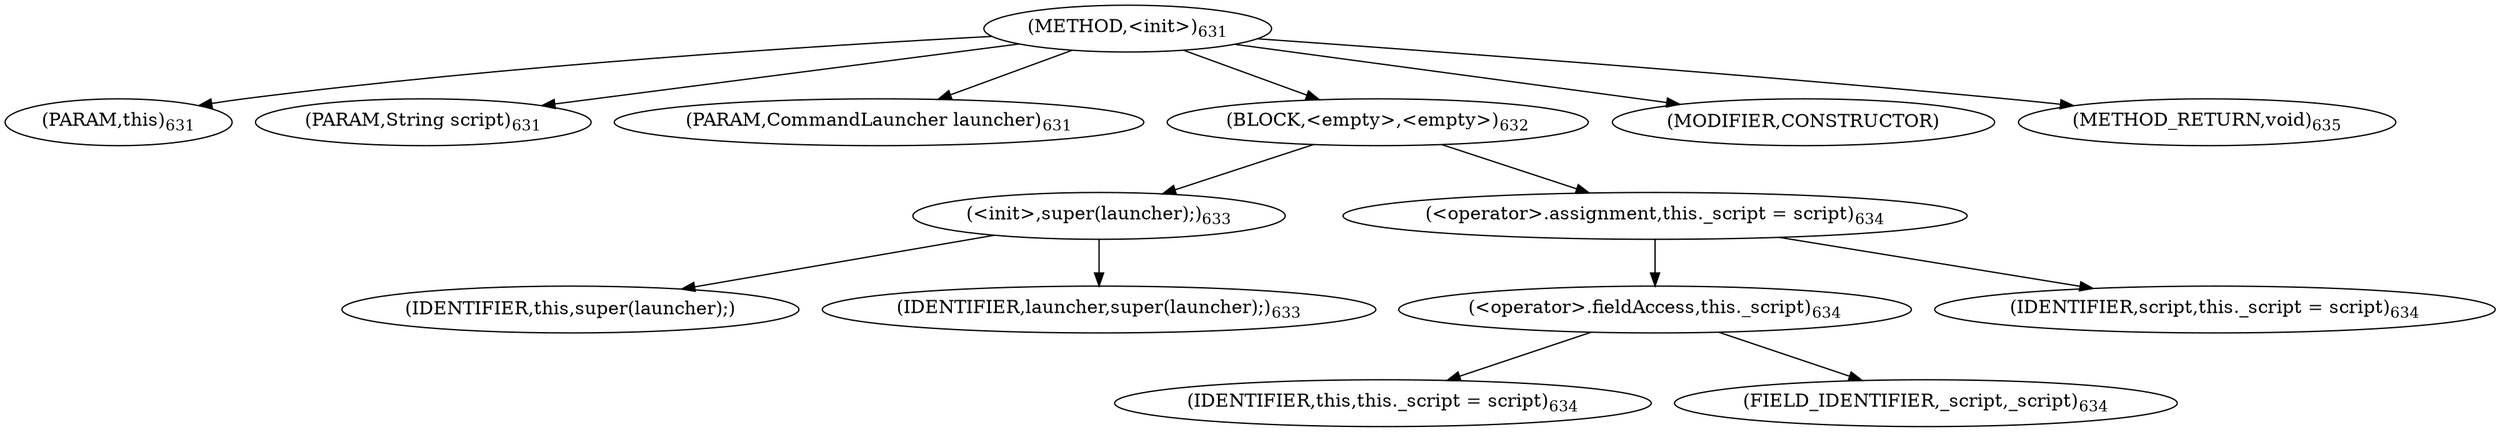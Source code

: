 digraph "&lt;init&gt;" {  
"1448" [label = <(METHOD,&lt;init&gt;)<SUB>631</SUB>> ]
"137" [label = <(PARAM,this)<SUB>631</SUB>> ]
"1449" [label = <(PARAM,String script)<SUB>631</SUB>> ]
"1450" [label = <(PARAM,CommandLauncher launcher)<SUB>631</SUB>> ]
"1451" [label = <(BLOCK,&lt;empty&gt;,&lt;empty&gt;)<SUB>632</SUB>> ]
"1452" [label = <(&lt;init&gt;,super(launcher);)<SUB>633</SUB>> ]
"136" [label = <(IDENTIFIER,this,super(launcher);)> ]
"1453" [label = <(IDENTIFIER,launcher,super(launcher);)<SUB>633</SUB>> ]
"1454" [label = <(&lt;operator&gt;.assignment,this._script = script)<SUB>634</SUB>> ]
"1455" [label = <(&lt;operator&gt;.fieldAccess,this._script)<SUB>634</SUB>> ]
"1456" [label = <(IDENTIFIER,this,this._script = script)<SUB>634</SUB>> ]
"1457" [label = <(FIELD_IDENTIFIER,_script,_script)<SUB>634</SUB>> ]
"1458" [label = <(IDENTIFIER,script,this._script = script)<SUB>634</SUB>> ]
"1459" [label = <(MODIFIER,CONSTRUCTOR)> ]
"1460" [label = <(METHOD_RETURN,void)<SUB>635</SUB>> ]
  "1448" -> "137" 
  "1448" -> "1449" 
  "1448" -> "1450" 
  "1448" -> "1451" 
  "1448" -> "1459" 
  "1448" -> "1460" 
  "1451" -> "1452" 
  "1451" -> "1454" 
  "1452" -> "136" 
  "1452" -> "1453" 
  "1454" -> "1455" 
  "1454" -> "1458" 
  "1455" -> "1456" 
  "1455" -> "1457" 
}
